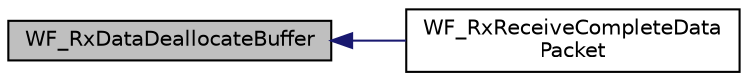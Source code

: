 digraph "WF_RxDataDeallocateBuffer"
{
  edge [fontname="Helvetica",fontsize="10",labelfontname="Helvetica",labelfontsize="10"];
  node [fontname="Helvetica",fontsize="10",shape=record];
  rankdir="LR";
  Node1 [label="WF_RxDataDeallocateBuffer",height=0.2,width=0.4,color="black", fillcolor="grey75", style="filled", fontcolor="black"];
  Node1 -> Node2 [dir="back",color="midnightblue",fontsize="10",style="solid"];
  Node2 [label="WF_RxReceiveCompleteData\lPacket",height=0.2,width=0.4,color="black", fillcolor="white", style="filled",URL="$_w_f_data_tx_rx_8c.html#a8a350698d1d89b46e9a9ae37ef877737"];
}
